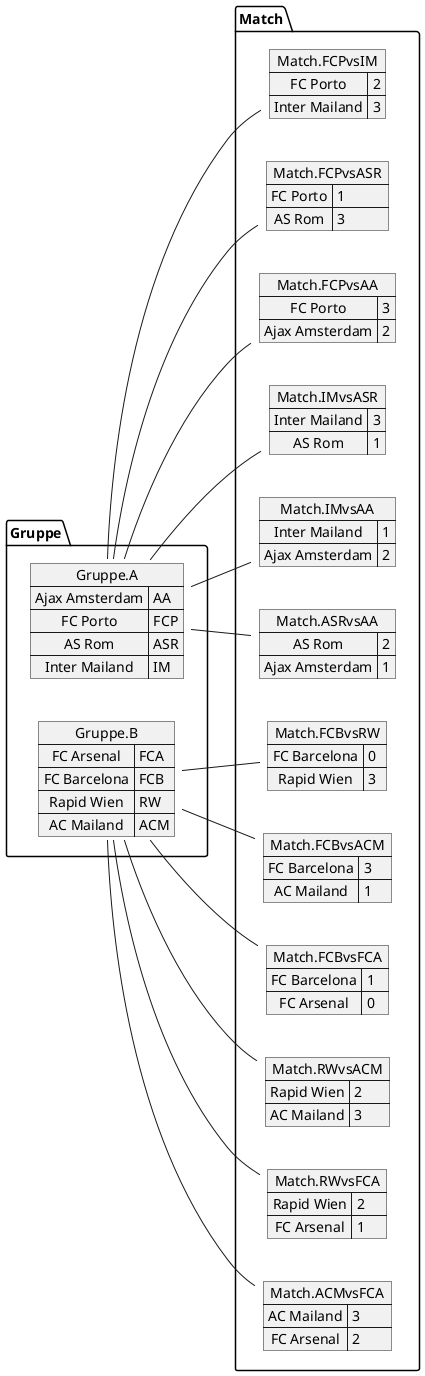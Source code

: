 @startuml TestGPTournament2.png
left to right direction

map Gruppe.A {
Ajax Amsterdam=>AA
FC Porto=>FCP
AS Rom=>ASR
Inter Mailand=>IM
}

map Gruppe.B {
FC Arsenal=>FCA
FC Barcelona=>FCB
Rapid Wien=>RW
AC Mailand=>ACM
}
map Match.FCPvsIM {
FC Porto => 2
Inter Mailand => 3
}

map Match.FCPvsASR {
FC Porto => 1
AS Rom => 3
}

map Match.FCPvsAA {
FC Porto => 3
Ajax Amsterdam => 2
}

map Match.IMvsASR {
Inter Mailand => 3
AS Rom => 1
}

map Match.IMvsAA {
Inter Mailand => 1
Ajax Amsterdam => 2
}

map Match.ASRvsAA {
AS Rom => 2
Ajax Amsterdam => 1
}
map Match.FCBvsRW {
FC Barcelona => 0
Rapid Wien => 3
}

map Match.FCBvsACM {
FC Barcelona => 3
AC Mailand => 1
}

map Match.FCBvsFCA {
FC Barcelona => 1
FC Arsenal => 0
}

map Match.RWvsACM {
Rapid Wien => 2
AC Mailand => 3
}

map Match.RWvsFCA {
Rapid Wien => 2
FC Arsenal => 1
}

map Match.ACMvsFCA {
AC Mailand => 3
FC Arsenal => 2
}
Gruppe.A -- Match.FCPvsIM
Gruppe.A -- Match.FCPvsASR
Gruppe.A -- Match.FCPvsAA
Gruppe.A -- Match.IMvsASR
Gruppe.A -- Match.IMvsAA
Gruppe.A -- Match.ASRvsAA
Gruppe.B -- Match.FCBvsRW
Gruppe.B -- Match.FCBvsACM
Gruppe.B -- Match.FCBvsFCA
Gruppe.B -- Match.RWvsACM
Gruppe.B -- Match.RWvsFCA
Gruppe.B -- Match.ACMvsFCA

@enduml
